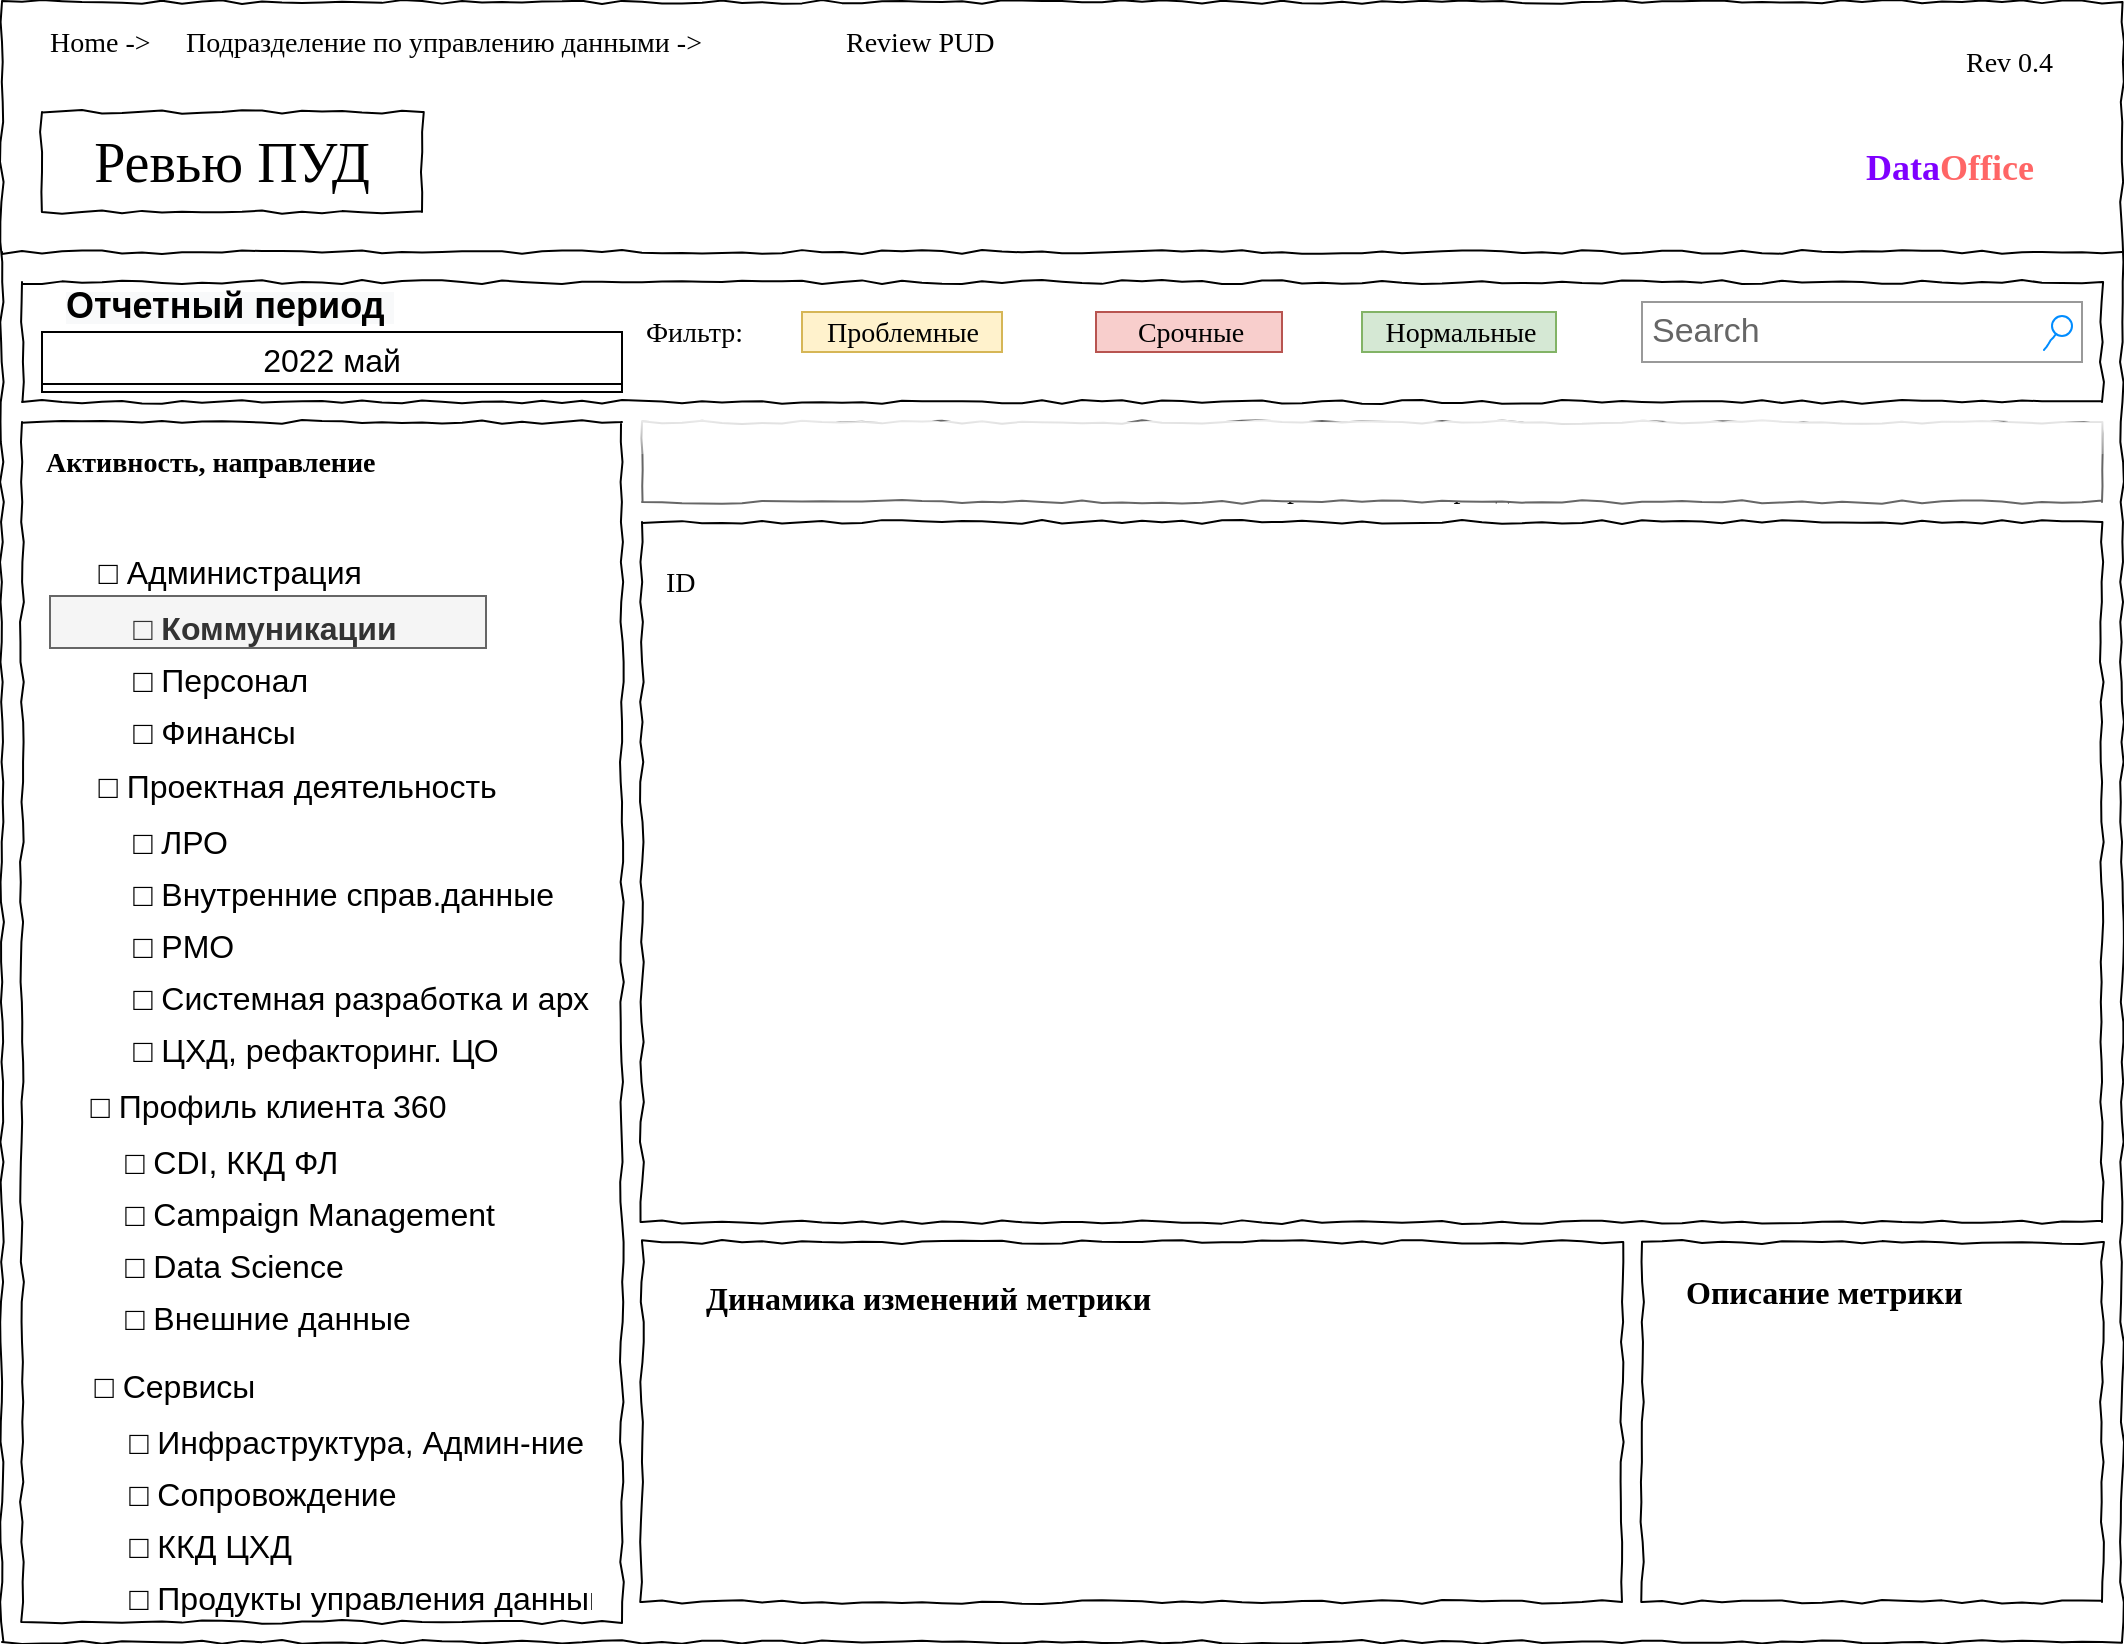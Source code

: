 <mxfile version="20.0.3" type="github">
  <diagram name="Page-1" id="03018318-947c-dd8e-b7a3-06fadd420f32">
    <mxGraphModel dx="1210" dy="606" grid="1" gridSize="10" guides="1" tooltips="1" connect="1" arrows="1" fold="1" page="1" pageScale="1" pageWidth="1100" pageHeight="850" background="#ffffff" math="0" shadow="0">
      <root>
        <mxCell id="0" />
        <mxCell id="1" parent="0" />
        <mxCell id="677b7b8949515195-1" value="" style="whiteSpace=wrap;html=1;rounded=0;shadow=0;labelBackgroundColor=none;strokeColor=#000000;strokeWidth=1;fillColor=none;fontFamily=Verdana;fontSize=12;fontColor=#000000;align=center;comic=1;" parent="1" vertex="1">
          <mxGeometry x="20" y="20" width="1060" height="820" as="geometry" />
        </mxCell>
        <mxCell id="677b7b8949515195-2" value="Ревью ПУД" style="whiteSpace=wrap;html=1;rounded=0;shadow=0;labelBackgroundColor=none;strokeWidth=1;fontFamily=Verdana;fontSize=28;align=center;comic=1;" parent="1" vertex="1">
          <mxGeometry x="40" y="75" width="190" height="50" as="geometry" />
        </mxCell>
        <mxCell id="677b7b8949515195-3" value="Search" style="strokeWidth=1;shadow=0;dashed=0;align=center;html=1;shape=mxgraph.mockup.forms.searchBox;strokeColor=#999999;mainText=;strokeColor2=#008cff;fontColor=#666666;fontSize=17;align=left;spacingLeft=3;rounded=0;labelBackgroundColor=none;comic=1;" parent="1" vertex="1">
          <mxGeometry x="840" y="170" width="220" height="30" as="geometry" />
        </mxCell>
        <mxCell id="677b7b8949515195-4" value="Home -&amp;gt;" style="text;html=1;points=[];align=left;verticalAlign=top;spacingTop=-4;fontSize=14;fontFamily=Verdana" parent="1" vertex="1">
          <mxGeometry x="42" y="30" width="60" height="20" as="geometry" />
        </mxCell>
        <mxCell id="677b7b8949515195-5" value="Подразделение по управлению данными -&amp;gt;" style="text;html=1;points=[];align=left;verticalAlign=top;spacingTop=-4;fontSize=14;fontFamily=Verdana" parent="1" vertex="1">
          <mxGeometry x="110" y="30" width="330" height="20" as="geometry" />
        </mxCell>
        <mxCell id="677b7b8949515195-6" value="Review PUD" style="text;html=1;points=[];align=left;verticalAlign=top;spacingTop=-4;fontSize=14;fontFamily=Verdana" parent="1" vertex="1">
          <mxGeometry x="440" y="30" width="60" height="20" as="geometry" />
        </mxCell>
        <mxCell id="677b7b8949515195-7" value="Rev 0.4" style="text;html=1;points=[];align=left;verticalAlign=top;spacingTop=-4;fontSize=14;fontFamily=Verdana" parent="1" vertex="1">
          <mxGeometry x="1000" y="40" width="60" height="20" as="geometry" />
        </mxCell>
        <mxCell id="677b7b8949515195-8" value="" style="whiteSpace=wrap;html=1;rounded=0;shadow=0;labelBackgroundColor=none;strokeWidth=1;fillColor=none;fontFamily=Verdana;fontSize=12;align=center;comic=1;" parent="1" vertex="1">
          <mxGeometry x="30" y="230" width="300" height="600" as="geometry" />
        </mxCell>
        <mxCell id="677b7b8949515195-9" value="" style="line;strokeWidth=1;html=1;rounded=0;shadow=0;labelBackgroundColor=none;fillColor=none;fontFamily=Verdana;fontSize=14;fontColor=#000000;align=center;comic=1;" parent="1" vertex="1">
          <mxGeometry x="20" y="140" width="1060" height="10" as="geometry" />
        </mxCell>
        <mxCell id="677b7b8949515195-10" value="" style="whiteSpace=wrap;html=1;rounded=0;shadow=0;labelBackgroundColor=none;strokeWidth=1;fillColor=none;fontFamily=Verdana;fontSize=12;align=center;comic=1;" parent="1" vertex="1">
          <mxGeometry x="30" y="160" width="1040" height="60" as="geometry" />
        </mxCell>
        <mxCell id="677b7b8949515195-11" value="Проблемные" style="text;html=1;points=[];align=center;verticalAlign=top;spacingTop=-4;fontSize=14;fontFamily=Verdana;fillColor=#fff2cc;strokeColor=#d6b656;" parent="1" vertex="1">
          <mxGeometry x="420" y="175" width="100" height="20" as="geometry" />
        </mxCell>
        <mxCell id="677b7b8949515195-12" value="Срочные" style="text;html=1;points=[];align=center;verticalAlign=top;spacingTop=-4;fontSize=14;fontFamily=Verdana;fillColor=#f8cecc;strokeColor=#b85450;" parent="1" vertex="1">
          <mxGeometry x="567" y="175" width="93" height="20" as="geometry" />
        </mxCell>
        <mxCell id="677b7b8949515195-13" value="Нормальные" style="text;html=1;points=[];align=center;verticalAlign=top;spacingTop=-4;fontSize=14;fontFamily=Verdana;fillColor=#d5e8d4;strokeColor=#82b366;" parent="1" vertex="1">
          <mxGeometry x="700" y="175" width="97" height="20" as="geometry" />
        </mxCell>
        <mxCell id="677b7b8949515195-15" value="&lt;div style=&quot;&quot;&gt;&lt;span style=&quot;color: rgba(0, 0, 0, 0); font-family: monospace; font-size: 0px;&quot;&gt;%3CmxGraphModel%3E%3Croot%3E%3CmxCell%20id%3D%220%22%2F%3E%3CmxCell%20id%3D%221%22%20parent%3D%220%22%2F%3E%3CmxCell%20id%3D%222%22%20value%3D%22%26lt%3Bb%26gt%3B%26lt%3Bfont%20style%3D%26quot%3Bfont-size%3A%2016px%3B%26quot%3B%26gt%3B%D0%9E%D0%BF%D0%B8%D1%81%D0%B0%D0%BD%D0%B8%D0%B5%20%D0%BC%D0%B5%D1%82%D1%80%D0%B8%D0%BA%D0%B8%26lt%3B%2Ffont%26gt%3B%26lt%3B%2Fb%26gt%3B%22%20style%3D%22text%3Bhtml%3D1%3Bpoints%3D%5B%5D%3Balign%3Dleft%3BverticalAlign%3Dtop%3BspacingTop%3D-4%3BfontSize%3D14%3BfontFamily%3DVerdana%22%20vertex%3D%221%22%20parent%3D%221%22%3E%3CmxGeometry%20x%3D%22860%22%20y%3D%22653%22%20width%3D%22170%22%20height%3D%2220%22%20as%3D%22geometry%22%2F%3E%3C%2FmxCell%3E%3C%2Froot%3E%3C%2FmxGraphModel%3E&lt;/span&gt;&lt;br&gt;&lt;/div&gt;" style="whiteSpace=wrap;html=1;rounded=0;shadow=0;labelBackgroundColor=none;strokeWidth=1;fillColor=none;fontFamily=Verdana;fontSize=12;align=left;verticalAlign=top;spacing=10;comic=1;" parent="1" vertex="1">
          <mxGeometry x="340" y="640" width="490" height="180" as="geometry" />
        </mxCell>
        <mxCell id="677b7b8949515195-25" value="" style="whiteSpace=wrap;html=1;rounded=0;shadow=0;labelBackgroundColor=none;strokeWidth=1;fillColor=default;fontFamily=Verdana;fontSize=12;align=center;comic=1;" parent="1" vertex="1">
          <mxGeometry x="340" y="280" width="730" height="350" as="geometry" />
        </mxCell>
        <mxCell id="677b7b8949515195-26" value="" style="whiteSpace=wrap;html=1;rounded=0;shadow=0;labelBackgroundColor=none;strokeWidth=1;fillColor=none;fontFamily=Verdana;fontSize=12;align=center;comic=1;" parent="1" vertex="1">
          <mxGeometry x="840" y="640" width="230" height="180" as="geometry" />
        </mxCell>
        <mxCell id="677b7b8949515195-42" value="&lt;b&gt;&lt;font style=&quot;font-size: 16px;&quot;&gt;Описание метрики&lt;/font&gt;&lt;/b&gt;" style="text;html=1;points=[];align=left;verticalAlign=top;spacingTop=-4;fontSize=14;fontFamily=Verdana" parent="1" vertex="1">
          <mxGeometry x="860" y="653" width="170" height="20" as="geometry" />
        </mxCell>
        <mxCell id="677b7b8949515195-44" value="Прошлый &lt;br&gt;период" style="text;html=1;points=[];align=left;verticalAlign=top;spacingTop=-4;fontSize=14;fontFamily=Verdana" parent="1" vertex="1">
          <mxGeometry x="730" y="236" width="90" height="44" as="geometry" />
        </mxCell>
        <mxCell id="677b7b8949515195-45" value="Прирост" style="text;html=1;points=[];align=left;verticalAlign=top;spacingTop=-4;fontSize=14;fontFamily=Verdana" parent="1" vertex="1">
          <mxGeometry x="830" y="236" width="70" height="20" as="geometry" />
        </mxCell>
        <mxCell id="677b7b8949515195-46" value="Период" style="text;html=1;points=[];align=left;verticalAlign=top;spacingTop=-4;fontSize=14;fontFamily=Verdana" parent="1" vertex="1">
          <mxGeometry x="905" y="236" width="80" height="20" as="geometry" />
        </mxCell>
        <mxCell id="677b7b8949515195-47" value="Источник" style="text;html=1;points=[];align=left;verticalAlign=top;spacingTop=-4;fontSize=14;fontFamily=Verdana" parent="1" vertex="1">
          <mxGeometry x="970" y="236" width="85" height="20" as="geometry" />
        </mxCell>
        <mxCell id="tRZ5_x5PRCbd7C8pjdNr-24" value="&lt;b&gt;Активность, направление&lt;/b&gt;" style="text;html=1;points=[];align=left;verticalAlign=top;spacingTop=-4;fontSize=14;fontFamily=Verdana" vertex="1" parent="1">
          <mxGeometry x="40" y="240" width="210" height="20" as="geometry" />
        </mxCell>
        <mxCell id="tRZ5_x5PRCbd7C8pjdNr-42" value="Фильтр:" style="text;html=1;points=[];align=left;verticalAlign=top;spacingTop=-4;fontSize=14;fontFamily=Verdana" vertex="1" parent="1">
          <mxGeometry x="340" y="175" width="90" height="20" as="geometry" />
        </mxCell>
        <mxCell id="tRZ5_x5PRCbd7C8pjdNr-49" value="2022 май" style="swimlane;fontStyle=0;childLayout=stackLayout;horizontal=1;startSize=26;fillColor=default;horizontalStack=0;resizeParent=1;resizeParentMax=0;resizeLast=0;collapsible=1;marginBottom=0;fontSize=16;fontColor=#000000;glass=0;shadow=0;sketch=0;rounded=0;gradientColor=none;swimlaneFillColor=default;strokeColor=default;" vertex="1" collapsed="1" parent="1">
          <mxGeometry x="40" y="185" width="290" height="30" as="geometry">
            <mxRectangle x="52" y="185" width="218" height="104" as="alternateBounds" />
          </mxGeometry>
        </mxCell>
        <mxCell id="tRZ5_x5PRCbd7C8pjdNr-50" value="2022 июнь" style="text;strokeColor=none;fillColor=none;align=left;verticalAlign=top;spacingLeft=4;spacingRight=4;overflow=hidden;rotatable=0;points=[[0,0.5],[1,0.5]];portConstraint=eastwest;fontSize=16;fontColor=#000000;" vertex="1" parent="tRZ5_x5PRCbd7C8pjdNr-49">
          <mxGeometry y="26" width="218" height="26" as="geometry" />
        </mxCell>
        <mxCell id="tRZ5_x5PRCbd7C8pjdNr-51" value="2022 май" style="text;strokeColor=none;fillColor=none;align=left;verticalAlign=top;spacingLeft=4;spacingRight=4;overflow=hidden;rotatable=0;points=[[0,0.5],[1,0.5]];portConstraint=eastwest;fontSize=16;fontColor=#000000;" vertex="1" parent="tRZ5_x5PRCbd7C8pjdNr-49">
          <mxGeometry y="52" width="218" height="26" as="geometry" />
        </mxCell>
        <mxCell id="tRZ5_x5PRCbd7C8pjdNr-52" value="2022 апрель" style="text;strokeColor=none;fillColor=none;align=left;verticalAlign=top;spacingLeft=4;spacingRight=4;overflow=hidden;rotatable=0;points=[[0,0.5],[1,0.5]];portConstraint=eastwest;fontSize=16;fontColor=#000000;" vertex="1" parent="tRZ5_x5PRCbd7C8pjdNr-49">
          <mxGeometry y="78" width="218" height="26" as="geometry" />
        </mxCell>
        <mxCell id="tRZ5_x5PRCbd7C8pjdNr-53" value="&lt;b style=&quot;color: rgb(0, 140, 255); font-family: Helvetica; font-style: normal; font-variant-ligatures: normal; font-variant-caps: normal; letter-spacing: normal; orphans: 2; text-align: center; text-indent: 0px; text-transform: none; widows: 2; word-spacing: 0px; -webkit-text-stroke-width: 0px; background-color: rgb(248, 249, 250); text-decoration-thickness: initial; text-decoration-style: initial; text-decoration-color: initial;&quot;&gt;&lt;font style=&quot;font-size: 18px;&quot; color=&quot;#000000&quot;&gt;Отчетный период&amp;nbsp;&lt;/font&gt;&lt;/b&gt;" style="text;html=1;points=[];align=left;verticalAlign=top;spacingTop=-4;fontSize=14;fontFamily=Verdana" vertex="1" parent="1">
          <mxGeometry x="50" y="159" width="170" height="30" as="geometry" />
        </mxCell>
        <mxCell id="tRZ5_x5PRCbd7C8pjdNr-64" value="     □ Администрация" style="swimlane;fontStyle=0;childLayout=stackLayout;horizontal=1;startSize=26;fillColor=none;horizontalStack=0;resizeParent=1;resizeParentMax=0;resizeLast=0;collapsible=1;marginBottom=0;fontSize=16;fontColor=#000000;glass=0;shadow=0;sketch=0;rounded=0;gradientColor=none;swimlaneFillColor=none;strokeColor=none;align=left;" vertex="1" parent="1">
          <mxGeometry x="44" y="291" width="218" height="104" as="geometry">
            <mxRectangle x="44" y="285" width="195" height="30" as="alternateBounds" />
          </mxGeometry>
        </mxCell>
        <mxCell id="tRZ5_x5PRCbd7C8pjdNr-65" value="        □ Коммуникации" style="text;strokeColor=#666666;fillColor=#f5f5f5;align=left;verticalAlign=top;spacingLeft=4;spacingRight=4;overflow=hidden;rotatable=0;points=[[0,0.5],[1,0.5]];portConstraint=eastwest;fontSize=16;fontColor=#333333;fontStyle=1" vertex="1" parent="tRZ5_x5PRCbd7C8pjdNr-64">
          <mxGeometry y="26" width="218" height="26" as="geometry" />
        </mxCell>
        <mxCell id="tRZ5_x5PRCbd7C8pjdNr-66" value="        □ Персонал" style="text;strokeColor=none;fillColor=none;align=left;verticalAlign=top;spacingLeft=4;spacingRight=4;overflow=hidden;rotatable=0;points=[[0,0.5],[1,0.5]];portConstraint=eastwest;fontSize=16;fontColor=#000000;" vertex="1" parent="tRZ5_x5PRCbd7C8pjdNr-64">
          <mxGeometry y="52" width="218" height="26" as="geometry" />
        </mxCell>
        <mxCell id="tRZ5_x5PRCbd7C8pjdNr-67" value="        □ Финансы" style="text;strokeColor=none;fillColor=none;align=left;verticalAlign=top;spacingLeft=4;spacingRight=4;overflow=hidden;rotatable=0;points=[[0,0.5],[1,0.5]];portConstraint=eastwest;fontSize=16;fontColor=#000000;" vertex="1" parent="tRZ5_x5PRCbd7C8pjdNr-64">
          <mxGeometry y="78" width="218" height="26" as="geometry" />
        </mxCell>
        <mxCell id="tRZ5_x5PRCbd7C8pjdNr-72" value="     □ Проектная деятельность" style="swimlane;fontStyle=0;childLayout=stackLayout;horizontal=1;startSize=26;fillColor=none;horizontalStack=0;resizeParent=1;resizeParentMax=0;resizeLast=0;collapsible=1;marginBottom=0;fontSize=16;fontColor=#000000;glass=0;shadow=0;sketch=0;rounded=0;gradientColor=none;swimlaneFillColor=none;strokeColor=none;align=left;" vertex="1" parent="1">
          <mxGeometry x="44" y="398" width="290" height="156" as="geometry">
            <mxRectangle x="44" y="390" width="195" height="30" as="alternateBounds" />
          </mxGeometry>
        </mxCell>
        <mxCell id="tRZ5_x5PRCbd7C8pjdNr-73" value="        □ ЛРО" style="text;strokeColor=none;fillColor=none;align=left;verticalAlign=top;spacingLeft=4;spacingRight=4;overflow=hidden;rotatable=0;points=[[0,0.5],[1,0.5]];portConstraint=eastwest;fontSize=16;fontColor=#000000;" vertex="1" parent="tRZ5_x5PRCbd7C8pjdNr-72">
          <mxGeometry y="26" width="290" height="26" as="geometry" />
        </mxCell>
        <mxCell id="tRZ5_x5PRCbd7C8pjdNr-74" value="        □ Внутренние справ.данные" style="text;strokeColor=none;fillColor=none;align=left;verticalAlign=top;spacingLeft=4;spacingRight=4;overflow=hidden;rotatable=0;points=[[0,0.5],[1,0.5]];portConstraint=eastwest;fontSize=16;fontColor=#000000;" vertex="1" parent="tRZ5_x5PRCbd7C8pjdNr-72">
          <mxGeometry y="52" width="290" height="26" as="geometry" />
        </mxCell>
        <mxCell id="tRZ5_x5PRCbd7C8pjdNr-75" value="        □ PMO" style="text;strokeColor=none;fillColor=none;align=left;verticalAlign=top;spacingLeft=4;spacingRight=4;overflow=hidden;rotatable=0;points=[[0,0.5],[1,0.5]];portConstraint=eastwest;fontSize=16;fontColor=#000000;" vertex="1" parent="tRZ5_x5PRCbd7C8pjdNr-72">
          <mxGeometry y="78" width="290" height="26" as="geometry" />
        </mxCell>
        <mxCell id="tRZ5_x5PRCbd7C8pjdNr-79" value="        □ Системная разработка и арх" style="text;strokeColor=none;fillColor=none;align=left;verticalAlign=top;spacingLeft=4;spacingRight=4;overflow=hidden;rotatable=0;points=[[0,0.5],[1,0.5]];portConstraint=eastwest;fontSize=16;fontColor=#000000;" vertex="1" parent="tRZ5_x5PRCbd7C8pjdNr-72">
          <mxGeometry y="104" width="290" height="26" as="geometry" />
        </mxCell>
        <mxCell id="tRZ5_x5PRCbd7C8pjdNr-80" value="        □ ЦХД, рефакторинг. ЦО" style="text;strokeColor=none;fillColor=none;align=left;verticalAlign=top;spacingLeft=4;spacingRight=4;overflow=hidden;rotatable=0;points=[[0,0.5],[1,0.5]];portConstraint=eastwest;fontSize=16;fontColor=#000000;" vertex="1" parent="tRZ5_x5PRCbd7C8pjdNr-72">
          <mxGeometry y="130" width="290" height="26" as="geometry" />
        </mxCell>
        <mxCell id="tRZ5_x5PRCbd7C8pjdNr-81" value="     □ Профиль клиента 360" style="swimlane;fontStyle=0;childLayout=stackLayout;horizontal=1;startSize=26;fillColor=none;horizontalStack=0;resizeParent=1;resizeParentMax=0;resizeLast=0;collapsible=1;marginBottom=0;fontSize=16;fontColor=#000000;glass=0;shadow=0;sketch=0;rounded=0;gradientColor=none;swimlaneFillColor=none;strokeColor=none;align=left;" vertex="1" parent="1">
          <mxGeometry x="40" y="558" width="290" height="130" as="geometry">
            <mxRectangle x="40" y="560" width="195" height="30" as="alternateBounds" />
          </mxGeometry>
        </mxCell>
        <mxCell id="tRZ5_x5PRCbd7C8pjdNr-82" value="        □ CDI, ККД ФЛ" style="text;strokeColor=none;fillColor=none;align=left;verticalAlign=top;spacingLeft=4;spacingRight=4;overflow=hidden;rotatable=0;points=[[0,0.5],[1,0.5]];portConstraint=eastwest;fontSize=16;fontColor=#000000;" vertex="1" parent="tRZ5_x5PRCbd7C8pjdNr-81">
          <mxGeometry y="26" width="290" height="26" as="geometry" />
        </mxCell>
        <mxCell id="tRZ5_x5PRCbd7C8pjdNr-83" value="        □ Campaign Management" style="text;strokeColor=none;fillColor=none;align=left;verticalAlign=top;spacingLeft=4;spacingRight=4;overflow=hidden;rotatable=0;points=[[0,0.5],[1,0.5]];portConstraint=eastwest;fontSize=16;fontColor=#000000;" vertex="1" parent="tRZ5_x5PRCbd7C8pjdNr-81">
          <mxGeometry y="52" width="290" height="26" as="geometry" />
        </mxCell>
        <mxCell id="tRZ5_x5PRCbd7C8pjdNr-84" value="        □ Data Science" style="text;strokeColor=none;fillColor=none;align=left;verticalAlign=top;spacingLeft=4;spacingRight=4;overflow=hidden;rotatable=0;points=[[0,0.5],[1,0.5]];portConstraint=eastwest;fontSize=16;fontColor=#000000;" vertex="1" parent="tRZ5_x5PRCbd7C8pjdNr-81">
          <mxGeometry y="78" width="290" height="26" as="geometry" />
        </mxCell>
        <mxCell id="tRZ5_x5PRCbd7C8pjdNr-85" value="        □ Внешние данные " style="text;strokeColor=none;fillColor=none;align=left;verticalAlign=top;spacingLeft=4;spacingRight=4;overflow=hidden;rotatable=0;points=[[0,0.5],[1,0.5]];portConstraint=eastwest;fontSize=16;fontColor=#000000;" vertex="1" parent="tRZ5_x5PRCbd7C8pjdNr-81">
          <mxGeometry y="104" width="290" height="26" as="geometry" />
        </mxCell>
        <mxCell id="tRZ5_x5PRCbd7C8pjdNr-86" value="     □ Сервисы" style="swimlane;fontStyle=0;childLayout=stackLayout;horizontal=1;startSize=26;fillColor=none;horizontalStack=0;resizeParent=1;resizeParentMax=0;resizeLast=0;collapsible=1;marginBottom=0;fontSize=16;fontColor=#000000;glass=0;shadow=0;sketch=0;rounded=0;gradientColor=none;swimlaneFillColor=none;strokeColor=none;align=left;" vertex="1" parent="1">
          <mxGeometry x="42" y="698" width="278" height="130" as="geometry">
            <mxRectangle x="42" y="686" width="195" height="30" as="alternateBounds" />
          </mxGeometry>
        </mxCell>
        <mxCell id="tRZ5_x5PRCbd7C8pjdNr-87" value="        □ Инфраструктура, Админ-ние " style="text;strokeColor=none;fillColor=none;align=left;verticalAlign=top;spacingLeft=4;spacingRight=4;overflow=hidden;rotatable=0;points=[[0,0.5],[1,0.5]];portConstraint=eastwest;fontSize=16;fontColor=#000000;" vertex="1" parent="tRZ5_x5PRCbd7C8pjdNr-86">
          <mxGeometry y="26" width="278" height="26" as="geometry" />
        </mxCell>
        <mxCell id="tRZ5_x5PRCbd7C8pjdNr-88" value="        □ Сопровождение" style="text;strokeColor=none;fillColor=none;align=left;verticalAlign=top;spacingLeft=4;spacingRight=4;overflow=hidden;rotatable=0;points=[[0,0.5],[1,0.5]];portConstraint=eastwest;fontSize=16;fontColor=#000000;" vertex="1" parent="tRZ5_x5PRCbd7C8pjdNr-86">
          <mxGeometry y="52" width="278" height="26" as="geometry" />
        </mxCell>
        <mxCell id="tRZ5_x5PRCbd7C8pjdNr-89" value="        □ ККД ЦХД" style="text;strokeColor=none;fillColor=none;align=left;verticalAlign=top;spacingLeft=4;spacingRight=4;overflow=hidden;rotatable=0;points=[[0,0.5],[1,0.5]];portConstraint=eastwest;fontSize=16;fontColor=#000000;" vertex="1" parent="tRZ5_x5PRCbd7C8pjdNr-86">
          <mxGeometry y="78" width="278" height="26" as="geometry" />
        </mxCell>
        <mxCell id="tRZ5_x5PRCbd7C8pjdNr-90" value="        □ Продукты управления данными" style="text;strokeColor=none;fillColor=none;align=left;verticalAlign=top;spacingLeft=4;spacingRight=4;overflow=hidden;rotatable=0;points=[[0,0.5],[1,0.5]];portConstraint=eastwest;fontSize=16;fontColor=#000000;" vertex="1" parent="tRZ5_x5PRCbd7C8pjdNr-86">
          <mxGeometry y="104" width="278" height="26" as="geometry" />
        </mxCell>
        <mxCell id="tRZ5_x5PRCbd7C8pjdNr-93" value="ID" style="text;html=1;points=[];align=left;verticalAlign=top;spacingTop=-4;fontSize=14;fontFamily=Verdana" vertex="1" parent="1">
          <mxGeometry x="350" y="236" width="30" height="20" as="geometry" />
        </mxCell>
        <mxCell id="tRZ5_x5PRCbd7C8pjdNr-94" value="Метрика" style="text;html=1;points=[];align=left;verticalAlign=top;spacingTop=-4;fontSize=14;fontFamily=Verdana" vertex="1" parent="1">
          <mxGeometry x="390" y="236" width="70" height="20" as="geometry" />
        </mxCell>
        <mxCell id="tRZ5_x5PRCbd7C8pjdNr-95" value="Значение" style="text;html=1;points=[];align=left;verticalAlign=top;spacingTop=-4;fontSize=14;fontFamily=Verdana" vertex="1" parent="1">
          <mxGeometry x="550" y="236" width="70" height="20" as="geometry" />
        </mxCell>
        <mxCell id="tRZ5_x5PRCbd7C8pjdNr-96" value="Единица&lt;br&gt;Измерения" style="text;html=1;points=[];align=left;verticalAlign=top;spacingTop=-4;fontSize=14;fontFamily=Verdana" vertex="1" parent="1">
          <mxGeometry x="630" y="236" width="70" height="44" as="geometry" />
        </mxCell>
        <mxCell id="tRZ5_x5PRCbd7C8pjdNr-97" value="&lt;font color=&quot;#7f00ff&quot; style=&quot;font-size: 18px;&quot;&gt;Data&lt;/font&gt;&lt;font color=&quot;#ff6666&quot; style=&quot;font-size: 18px;&quot;&gt;Office&lt;/font&gt;" style="text;html=1;points=[];align=left;verticalAlign=top;spacingTop=-4;fontSize=18;fontFamily=Verdana;fontStyle=1" vertex="1" parent="1">
          <mxGeometry x="950" y="90" width="110" height="20" as="geometry" />
        </mxCell>
        <mxCell id="tRZ5_x5PRCbd7C8pjdNr-98" value="&lt;b&gt;&lt;font style=&quot;font-size: 16px;&quot;&gt;Динамика изменений метрики&lt;/font&gt;&lt;/b&gt;" style="text;html=1;points=[];align=left;verticalAlign=top;spacingTop=-4;fontSize=14;fontFamily=Verdana" vertex="1" parent="1">
          <mxGeometry x="370" y="656" width="300" height="20" as="geometry" />
        </mxCell>
        <mxCell id="tRZ5_x5PRCbd7C8pjdNr-119" value="" style="shape=image;html=1;verticalAlign=top;verticalLabelPosition=bottom;labelBackgroundColor=#ffffff;imageAspect=0;aspect=fixed;image=https://cdn0.iconfinder.com/data/icons/business-collection-2027/60/graph-5-128.png;rounded=0;shadow=0;glass=0;labelBorderColor=none;sketch=0;fontSize=16;fontColor=#FF6666;strokeColor=default;strokeWidth=1;fillColor=default;gradientColor=none;" vertex="1" parent="1">
          <mxGeometry x="372" y="686" width="138" height="138" as="geometry" />
        </mxCell>
        <mxCell id="tRZ5_x5PRCbd7C8pjdNr-120" value="ID" style="text;html=1;points=[];align=left;verticalAlign=top;spacingTop=-4;fontSize=14;fontFamily=Verdana" vertex="1" parent="1">
          <mxGeometry x="350" y="300" width="30" height="20" as="geometry" />
        </mxCell>
        <mxCell id="tRZ5_x5PRCbd7C8pjdNr-121" value="" style="whiteSpace=wrap;html=1;rounded=0;shadow=0;labelBackgroundColor=none;strokeWidth=1;fillColor=default;fontFamily=Verdana;fontSize=12;align=center;comic=1;fontColor=#333333;strokeColor=#666666;perimeterSpacing=0;glass=1;" vertex="1" parent="1">
          <mxGeometry x="340" y="230" width="730" height="40" as="geometry" />
        </mxCell>
      </root>
    </mxGraphModel>
  </diagram>
</mxfile>
